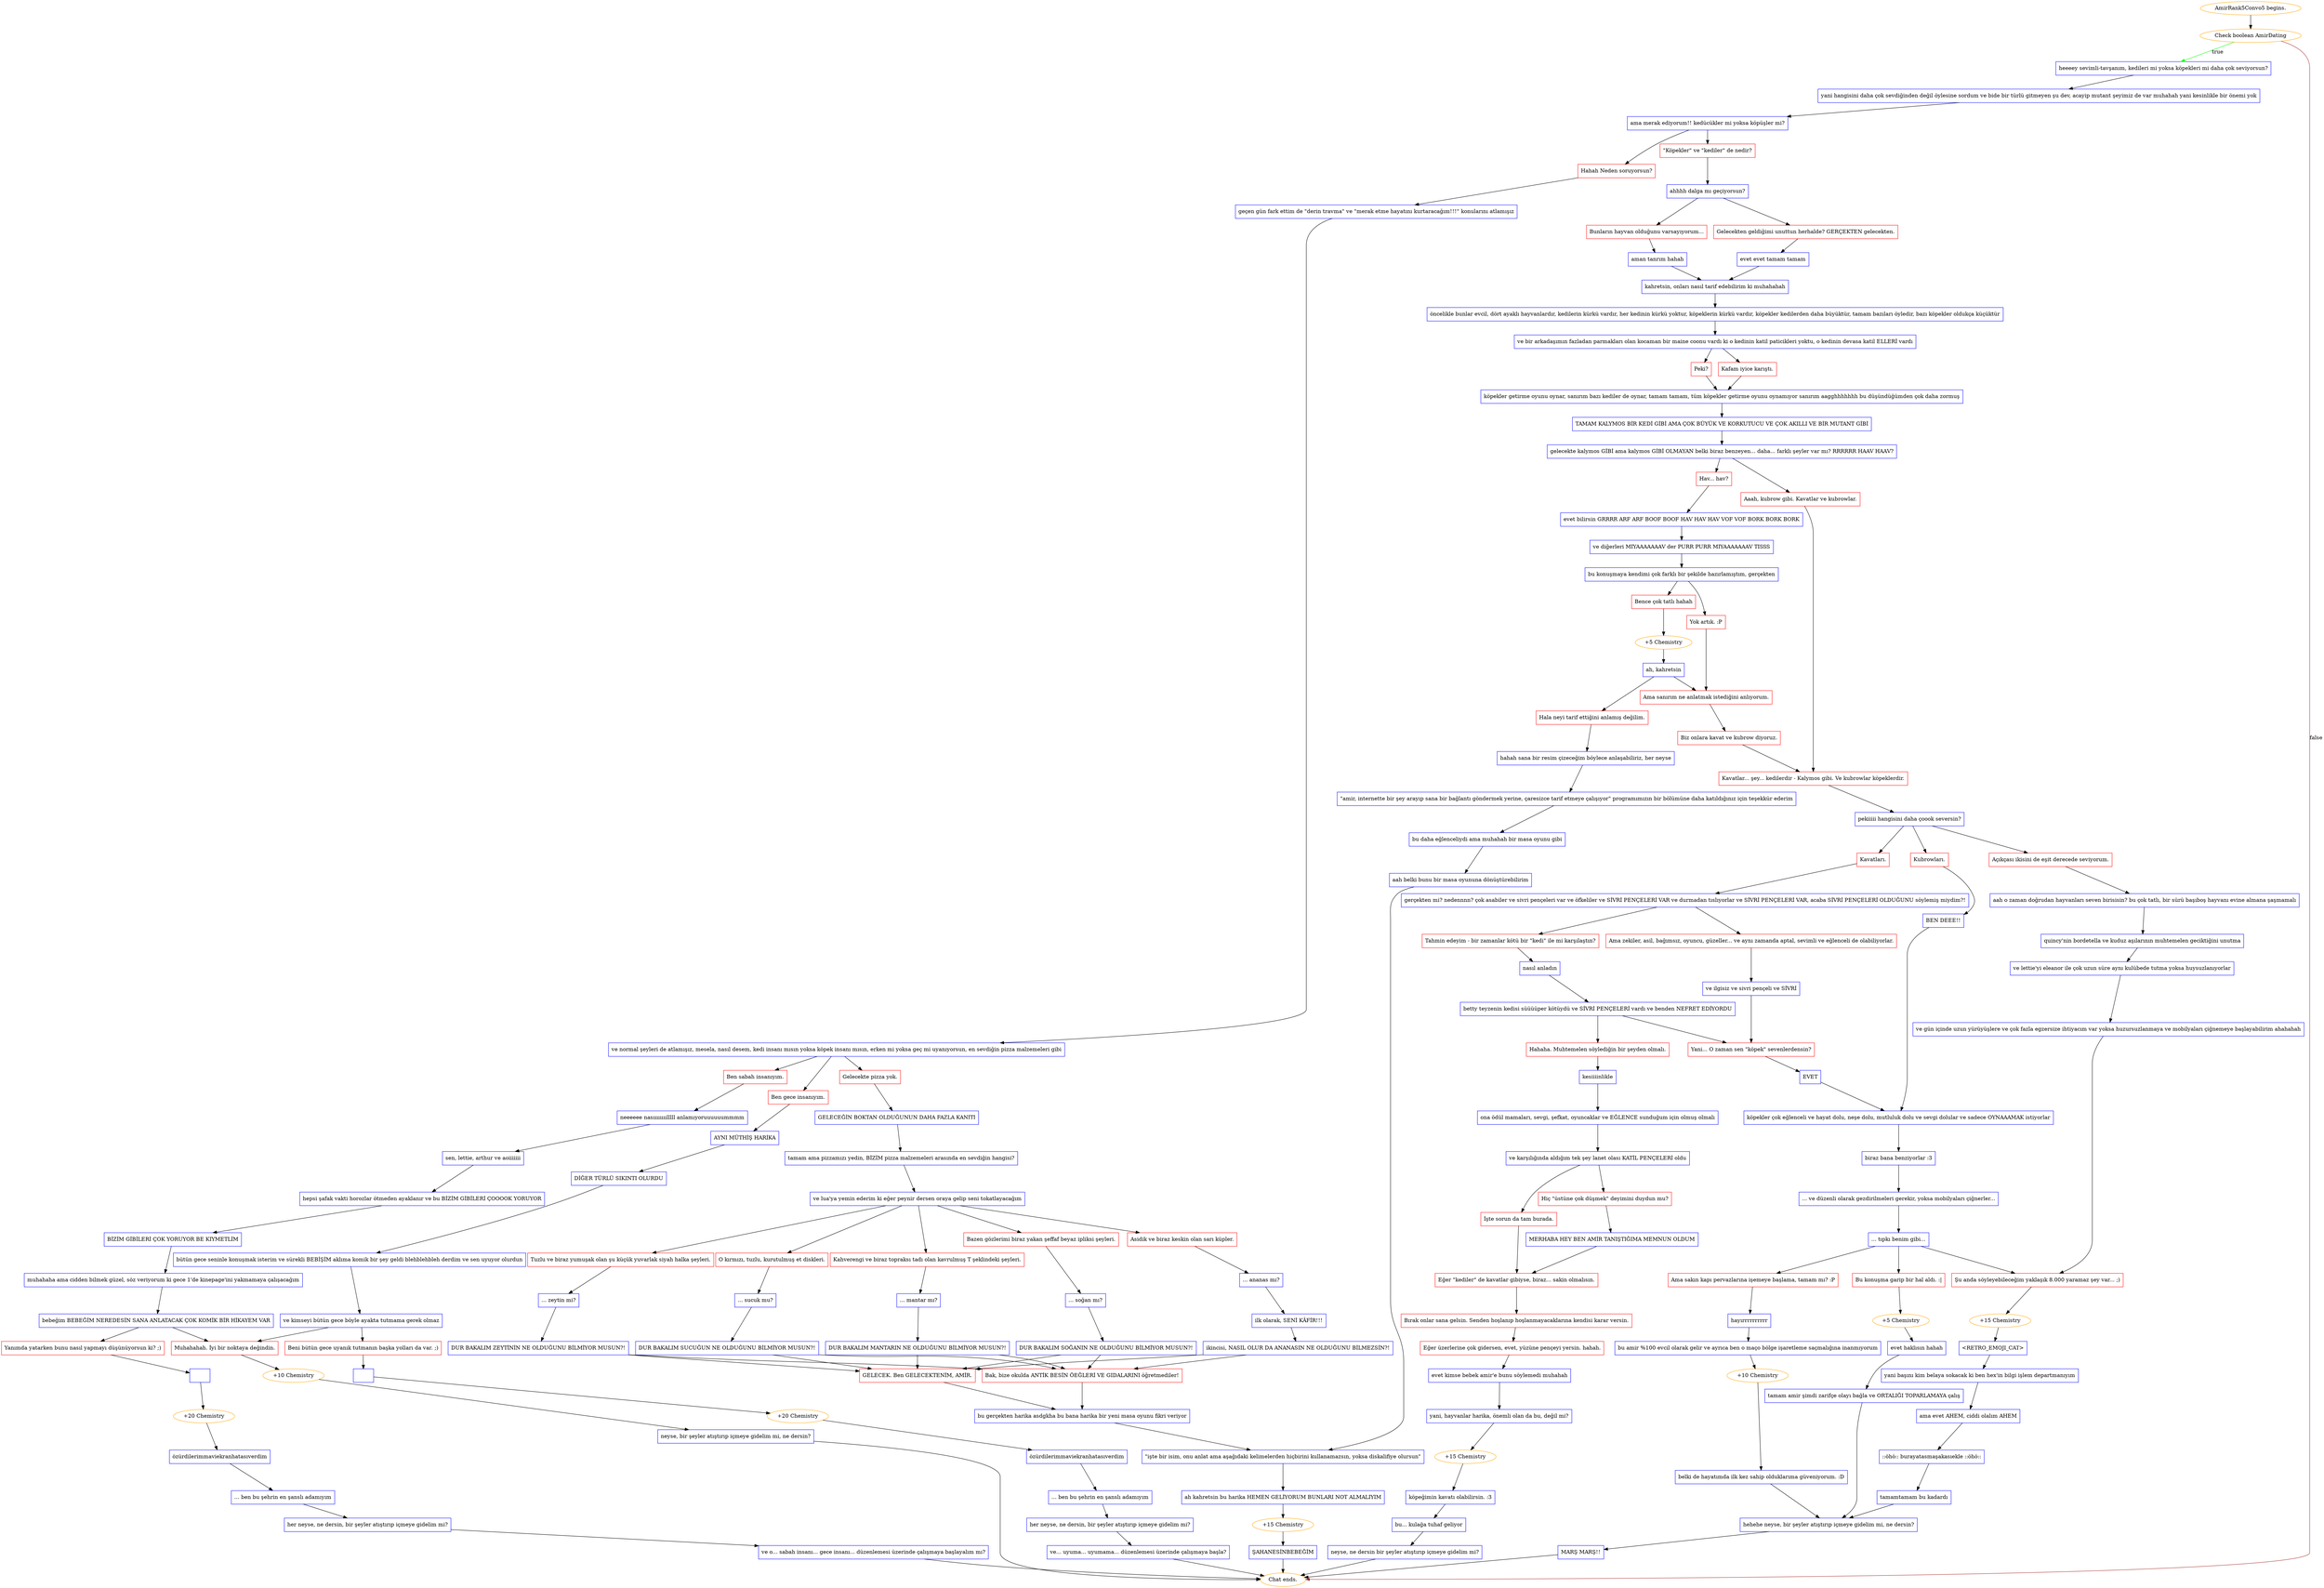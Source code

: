 digraph {
	"AmirRank5Convo5 begins." [color=orange];
		"AmirRank5Convo5 begins." -> j3879414663;
	j3879414663 [label="Check boolean AmirDating",color=orange];
		j3879414663 -> j3517726103 [label=true,color=green];
		j3879414663 -> "Chat ends." [label=false,color=brown];
	j3517726103 [label="heeeey sevimli-tavşanım, kedileri mi yoksa köpekleri mi daha çok seviyorsun?",shape=box,color=blue];
		j3517726103 -> j3337368013;
	"Chat ends." [color=orange];
	j3337368013 [label="yani hangisini daha çok sevdiğinden değil öylesine sordum ve bide bir türlü gitmeyen şu dev, acayip mutant şeyimiz de var muhahah yani kesinlikle bir önemi yok",shape=box,color=blue];
		j3337368013 -> j1638329642;
	j1638329642 [label="ama merak ediyorum!! kedücükler mi yoksa köpüşler mi?",shape=box,color=blue];
		j1638329642 -> j1119784653;
		j1638329642 -> j2552543246;
	j1119784653 [label="\"Köpekler\" ve \"kediler\" de nedir?",shape=box,color=red];
		j1119784653 -> j2787705439;
	j2552543246 [label="Hahah Neden soruyorsun?",shape=box,color=red];
		j2552543246 -> j3913796014;
	j2787705439 [label="ahhhh dalga mı geçiyorsun?",shape=box,color=blue];
		j2787705439 -> j3153248171;
		j2787705439 -> j4225874671;
	j3913796014 [label="geçen gün fark ettim de \"derin travma\" ve \"merak etme hayatını kurtaracağım!!!\" konularını atlamışız",shape=box,color=blue];
		j3913796014 -> j99682936;
	j3153248171 [label="Gelecekten geldiğimi unuttun herhalde? GERÇEKTEN gelecekten.",shape=box,color=red];
		j3153248171 -> j849026109;
	j4225874671 [label="Bunların hayvan olduğunu varsayıyorum...",shape=box,color=red];
		j4225874671 -> j228092317;
	j99682936 [label="ve normal şeyleri de atlamışız, mesela, nasıl desem, kedi insanı mısın yoksa köpek insanı mısın, erken mi yoksa geç mi uyanıyorsun, en sevdiğin pizza malzemeleri gibi",shape=box,color=blue];
		j99682936 -> j4047299470;
		j99682936 -> j4094766888;
		j99682936 -> j2942268844;
	j849026109 [label="evet evet tamam tamam",shape=box,color=blue];
		j849026109 -> j1603043893;
	j228092317 [label="aman tanrım hahah",shape=box,color=blue];
		j228092317 -> j1603043893;
	j4047299470 [label="Ben sabah insanıyım.",shape=box,color=red];
		j4047299470 -> j774583935;
	j4094766888 [label="Ben gece insanıyım.",shape=box,color=red];
		j4094766888 -> j493520440;
	j2942268844 [label="Gelecekte pizza yok.",shape=box,color=red];
		j2942268844 -> j19479748;
	j1603043893 [label="kahretsin, onları nasıl tarif edebilirim ki muhahahah",shape=box,color=blue];
		j1603043893 -> j4077650027;
	j774583935 [label="neeeeee nasıııııııılllll anlamıyoruuuuuummmm",shape=box,color=blue];
		j774583935 -> j1555511901;
	j493520440 [label="AYNI MÜTHİŞ HARİKA",shape=box,color=blue];
		j493520440 -> j2356943055;
	j19479748 [label="GELECEĞİN BOKTAN OLDUĞUNUN DAHA FAZLA KANITI",shape=box,color=blue];
		j19479748 -> j3187023922;
	j4077650027 [label="öncelikle bunlar evcil, dört ayaklı hayvanlardır, kedilerin kürkü vardır, her kedinin kürkü yoktur, köpeklerin kürkü vardır, köpekler kedilerden daha büyüktür, tamam bazıları öyledir, bazı köpekler oldukça küçüktür",shape=box,color=blue];
		j4077650027 -> j3044377729;
	j1555511901 [label="sen, lettie, arthur ve aoiiiiiii",shape=box,color=blue];
		j1555511901 -> j4243264782;
	j2356943055 [label="DİĞER TÜRLÜ SIKINTI OLURDU",shape=box,color=blue];
		j2356943055 -> j3491245223;
	j3187023922 [label="tamam ama pizzamızı yedin, BİZİM pizza malzemeleri arasında en sevdiğin hangisi?",shape=box,color=blue];
		j3187023922 -> j417153126;
	j3044377729 [label="ve bir arkadaşımın fazladan parmakları olan kocaman bir maine coonu vardı ki o kedinin katil paticikleri yoktu, o kedinin devasa katil ELLERİ vardı",shape=box,color=blue];
		j3044377729 -> j1208065575;
		j3044377729 -> j4201628781;
	j4243264782 [label="hepsi şafak vakti horozlar ötmeden ayaklanır ve bu BİZİM GİBİLERİ ÇOOOOK YORUYOR",shape=box,color=blue];
		j4243264782 -> j1071726478;
	j3491245223 [label="bütün gece seninle konuşmak isterim ve sürekli BEBİŞİM aklıma komik bir şey geldi blehblehbleh derdim ve sen uyuyor olurdun",shape=box,color=blue];
		j3491245223 -> j3951217997;
	j417153126 [label="ve lua'ya yemin ederim ki eğer peynir dersen oraya gelip seni tokatlayacağım",shape=box,color=blue];
		j417153126 -> j2504551515;
		j417153126 -> j415904190;
		j417153126 -> j3003457009;
		j417153126 -> j3590559719;
		j417153126 -> j3244445385;
	j1208065575 [label="Kafam iyice karıştı.",shape=box,color=red];
		j1208065575 -> j4198472589;
	j4201628781 [label="Peki?",shape=box,color=red];
		j4201628781 -> j4198472589;
	j1071726478 [label="BİZİM GİBİLERİ ÇOK YORUYOR BE KIYMETLİM",shape=box,color=blue];
		j1071726478 -> j2374221540;
	j3951217997 [label="ve kimseyi bütün gece böyle ayakta tutmama gerek olmaz",shape=box,color=blue];
		j3951217997 -> j2397141231;
		j3951217997 -> j596537074;
	j2504551515 [label="O kırmızı, tuzlu, kurutulmuş et diskleri.",shape=box,color=red];
		j2504551515 -> j1272039555;
	j415904190 [label="Tuzlu ve biraz yumuşak olan şu küçük yuvarlak siyah halka şeyleri.",shape=box,color=red];
		j415904190 -> j792960118;
	j3003457009 [label="Kahverengi ve biraz topraksı tadı olan kavrulmuş T şeklindeki şeyleri.",shape=box,color=red];
		j3003457009 -> j1506439400;
	j3590559719 [label="Bazen gözlerimi biraz yakan şeffaf beyaz ipliksi şeyleri.",shape=box,color=red];
		j3590559719 -> j3158689345;
	j3244445385 [label="Asidik ve biraz keskin olan sarı küpler.",shape=box,color=red];
		j3244445385 -> j2975253061;
	j4198472589 [label="köpekler getirme oyunu oynar, sanırım bazı kediler de oynar, tamam tamam, tüm köpekler getirme oyunu oynamıyor sanırım aagghhhhhhh bu düşündüğümden çok daha zormuş",shape=box,color=blue];
		j4198472589 -> j406972513;
	j2374221540 [label="muhahaha ama cidden bilmek güzel, söz veriyorum ki gece 1'de kinepage'ini yakmamaya çalışacağım",shape=box,color=blue];
		j2374221540 -> j4054677386;
	j2397141231 [label="Beni bütün gece uyanık tutmanın başka yolları da var. ;)",shape=box,color=red];
		j2397141231 -> j2944434776;
	j596537074 [label="Muhahahah. İyi bir noktaya değindin.",shape=box,color=red];
		j596537074 -> j2720653501;
	j1272039555 [label="... sucuk mu?",shape=box,color=blue];
		j1272039555 -> j2059063614;
	j792960118 [label="... zeytin mi?",shape=box,color=blue];
		j792960118 -> j1728716142;
	j1506439400 [label="... mantar mı?",shape=box,color=blue];
		j1506439400 -> j394737165;
	j3158689345 [label="... soğan mı?",shape=box,color=blue];
		j3158689345 -> j2826034693;
	j2975253061 [label="... ananas mı?",shape=box,color=blue];
		j2975253061 -> j173346395;
	j406972513 [label="TAMAM KALYMOS BİR KEDİ GİBİ AMA ÇOK BÜYÜK VE KORKUTUCU VE ÇOK AKILLI VE BİR MUTANT GİBİ",shape=box,color=blue];
		j406972513 -> j761228909;
	j4054677386 [label="bebeğim BEBEĞİM NEREDESİN SANA ANLATACAK ÇOK KOMİK BİR HİKAYEM VAR",shape=box,color=blue];
		j4054677386 -> j3223836656;
		j4054677386 -> j596537074;
	j2944434776 [label="  ",shape=box,color=blue];
		j2944434776 -> j2897317202;
	j2720653501 [label="+10 Chemistry",color=orange];
		j2720653501 -> j3985959942;
	j2059063614 [label="DUR BAKALIM SUCUĞUN NE OLDUĞUNU BİLMİYOR MUSUN?!",shape=box,color=blue];
		j2059063614 -> j3522152491;
		j2059063614 -> j3115955086;
	j1728716142 [label="DUR BAKALIM ZEYTİNİN NE OLDUĞUNU BİLMİYOR MUSUN?!",shape=box,color=blue];
		j1728716142 -> j3522152491;
		j1728716142 -> j3115955086;
	j394737165 [label="DUR BAKALIM MANTARIN NE OLDUĞUNU BİLMİYOR MUSUN?!",shape=box,color=blue];
		j394737165 -> j3522152491;
		j394737165 -> j3115955086;
	j2826034693 [label="DUR BAKALIM SOĞANIN NE OLDUĞUNU BİLMİYOR MUSUN?!",shape=box,color=blue];
		j2826034693 -> j3522152491;
		j2826034693 -> j3115955086;
	j173346395 [label="ilk olarak, SENİ KÂFİR!!!",shape=box,color=blue];
		j173346395 -> j3103995104;
	j761228909 [label="gelecekte kalymos GİBİ ama kalymos GİBİ OLMAYAN belki biraz benzeyen... daha... farklı şeyler var mı? RRRRRR HAAV HAAV?",shape=box,color=blue];
		j761228909 -> j354973126;
		j761228909 -> j3956418303;
	j3223836656 [label="Yanımda yatarken bunu nasıl yapmayı düşünüyorsun ki? ;)",shape=box,color=red];
		j3223836656 -> j3878961543;
	j2897317202 [label="+20 Chemistry",color=orange];
		j2897317202 -> j4180799677;
	j3985959942 [label="neyse, bir şeyler atıştırıp içmeye gidelim mi, ne dersin?",shape=box,color=blue];
		j3985959942 -> "Chat ends.";
	j3522152491 [label="GELECEK. Ben GELECEKTENİM, AMİR.",shape=box,color=red];
		j3522152491 -> j2713510022;
	j3115955086 [label="Bak, bize okulda ANTİK BESİN ÖEĞLERİ VE GIDALARINI öğretmediler!",shape=box,color=red];
		j3115955086 -> j2713510022;
	j3103995104 [label="ikincisi, NASIL OLUR DA ANANASIN NE OLDUĞUNU BİLMEZSİN?!",shape=box,color=blue];
		j3103995104 -> j3522152491;
		j3103995104 -> j3115955086;
	j354973126 [label="Aaah, kubrow gibi. Kavatlar ve kubrowlar.",shape=box,color=red];
		j354973126 -> j841543382;
	j3956418303 [label="Hav... hav?",shape=box,color=red];
		j3956418303 -> j1122948369;
	j3878961543 [label="  ",shape=box,color=blue];
		j3878961543 -> j1546909975;
	j4180799677 [label="özürdilerimmaviekranhatasıverdim",shape=box,color=blue];
		j4180799677 -> j1492422776;
	j2713510022 [label="bu gerçekten harika asdgkha bu bana harika bir yeni masa oyunu fikri veriyor",shape=box,color=blue];
		j2713510022 -> j1334222258;
	j841543382 [label="Kavatlar... şey... kedilerdir - Kalymos gibi. Ve kubrowlar köpeklerdir.",shape=box,color=red];
		j841543382 -> j1624989913;
	j1122948369 [label="evet bilirsin GRRRR ARF ARF BOOF BOOF HAV HAV HAV VOF VOF BORK BORK BORK",shape=box,color=blue];
		j1122948369 -> j2751210229;
	j1546909975 [label="+20 Chemistry",color=orange];
		j1546909975 -> j1587912444;
	j1492422776 [label="... ben bu şehrin en şanslı adamıyım",shape=box,color=blue];
		j1492422776 -> j1222452634;
	j1334222258 [label="\"işte bir isim, onu anlat ama aşağıdaki kelimelerden hiçbirini kullanamazsın, yoksa diskalifiye olursun\"",shape=box,color=blue];
		j1334222258 -> j1404062322;
	j1624989913 [label="pekiiiii hangisini daha çoook seversin?",shape=box,color=blue];
		j1624989913 -> j385629978;
		j1624989913 -> j1454287087;
		j1624989913 -> j3117325876;
	j2751210229 [label="ve diğerleri MIYAAAAAAAV der PURR PURR MIYAAAAAAAV TISSS",shape=box,color=blue];
		j2751210229 -> j136027284;
	j1587912444 [label="özürdilerimmaviekranhatasıverdim",shape=box,color=blue];
		j1587912444 -> j1438772043;
	j1222452634 [label="her neyse, ne dersin, bir şeyler atıştırıp içmeye gidelim mi?",shape=box,color=blue];
		j1222452634 -> j3784001870;
	j1404062322 [label="ah kahretsin bu harika HEMEN GELİYORUM BUNLARI NOT ALMALIYIM",shape=box,color=blue];
		j1404062322 -> j129872340;
	j385629978 [label="Kavatları.",shape=box,color=red];
		j385629978 -> j236307390;
	j1454287087 [label="Kubrowları.",shape=box,color=red];
		j1454287087 -> j3907496452;
	j3117325876 [label="Açıkçası ikisini de eşit derecede seviyorum.",shape=box,color=red];
		j3117325876 -> j2423024533;
	j136027284 [label="bu konuşmaya kendimi çok farklı bir şekilde hazırlamıştım, gerçekten",shape=box,color=blue];
		j136027284 -> j1629892582;
		j136027284 -> j1405853007;
	j1438772043 [label="... ben bu şehrin en şanslı adamıyım",shape=box,color=blue];
		j1438772043 -> j557446909;
	j3784001870 [label="ve... uyuma... uyumama... düzenlemesi üzerinde çalışmaya başla?",shape=box,color=blue];
		j3784001870 -> "Chat ends.";
	j129872340 [label="+15 Chemistry",color=orange];
		j129872340 -> j46234096;
	j236307390 [label="gerçekten mi? nedennnn? çok asabiler ve sivri pençeleri var ve öfkeliler ve SİVRİ PENÇELERİ VAR ve durmadan tıslıyorlar ve SİVRİ PENÇELERİ VAR, acaba SİVRİ PENÇELERİ OLDUĞUNU söylemiş miydim?!",shape=box,color=blue];
		j236307390 -> j1337117987;
		j236307390 -> j494986574;
	j3907496452 [label="BEN DEEE!!",shape=box,color=blue];
		j3907496452 -> j612417051;
	j2423024533 [label="aah o zaman doğrudan hayvanları seven birisisin? bu çok tatlı, bir sürü başıboş hayvanı evine almana şaşmamalı",shape=box,color=blue];
		j2423024533 -> j3414122081;
	j1629892582 [label="Yok artık. :P",shape=box,color=red];
		j1629892582 -> j126906764;
	j1405853007 [label="Bence çok tatlı hahah",shape=box,color=red];
		j1405853007 -> j1585553272;
	j557446909 [label="her neyse, ne dersin, bir şeyler atıştırıp içmeye gidelim mi?",shape=box,color=blue];
		j557446909 -> j2389369247;
	j46234096 [label="ŞAHANESİNBEBEĞİM",shape=box,color=blue];
		j46234096 -> "Chat ends.";
	j1337117987 [label="Tahmin edeyim - bir zamanlar kötü bir \"kedi\" ile mi karşılaştın?",shape=box,color=red];
		j1337117987 -> j3270550839;
	j494986574 [label="Ama zekiler, asil, bağımsız, oyuncu, güzeller... ve aynı zamanda aptal, sevimli ve eğlenceli de olabiliyorlar.",shape=box,color=red];
		j494986574 -> j2317651638;
	j612417051 [label="köpekler çok eğlenceli ve hayat dolu, neşe dolu, mutluluk dolu ve sevgi dolular ve sadece OYNAAAMAK istiyorlar",shape=box,color=blue];
		j612417051 -> j3453886373;
	j3414122081 [label="quincy'nin bordetella ve kuduz aşılarının muhtemelen geciktiğini unutma",shape=box,color=blue];
		j3414122081 -> j292281574;
	j126906764 [label="Ama sanırım ne anlatmak istediğini anlıyorum.",shape=box,color=red];
		j126906764 -> j40208050;
	j1585553272 [label="+5 Chemistry",color=orange];
		j1585553272 -> j1537349857;
	j2389369247 [label="ve o... sabah insanı... gece insanı... düzenlemesi üzerinde çalışmaya başlayalım mı?",shape=box,color=blue];
		j2389369247 -> "Chat ends.";
	j3270550839 [label="nasıl anladın",shape=box,color=blue];
		j3270550839 -> j2507619380;
	j2317651638 [label="ve ilgisiz ve sivri pençeli ve SİVRİ",shape=box,color=blue];
		j2317651638 -> j890998420;
	j3453886373 [label="biraz bana benziyorlar :3",shape=box,color=blue];
		j3453886373 -> j2817384071;
	j292281574 [label="ve lettie'yi eleanor ile çok uzun süre aynı kulübede tutma yoksa huysuzlanıyorlar",shape=box,color=blue];
		j292281574 -> j2705273839;
	j40208050 [label="Biz onlara kavat ve kubrow diyoruz.",shape=box,color=red];
		j40208050 -> j841543382;
	j1537349857 [label="ah, kahretsin",shape=box,color=blue];
		j1537349857 -> j126906764;
		j1537349857 -> j2409210438;
	j2507619380 [label="betty teyzenin kedisi süüüüper kötüydü ve SİVRİ PENÇELERİ vardı ve benden NEFRET EDİYORDU",shape=box,color=blue];
		j2507619380 -> j1327745757;
		j2507619380 -> j890998420;
	j890998420 [label="Yani... O zaman sen \"köpek\" sevenlerdensin?",shape=box,color=red];
		j890998420 -> j707047335;
	j2817384071 [label="... ve düzenli olarak gezdirilmeleri gerekir, yoksa mobilyaları çiğnerler...",shape=box,color=blue];
		j2817384071 -> j708617468;
	j2705273839 [label="ve gün içinde uzun yürüyüşlere ve çok fazla egzersize ihtiyacım var yoksa huzursuzlanmaya ve mobilyaları çiğnemeye başlayabilirim ahahahah",shape=box,color=blue];
		j2705273839 -> j1324242476;
	j2409210438 [label="Hala neyi tarif ettiğini anlamış değilim.",shape=box,color=red];
		j2409210438 -> j1518144435;
	j1327745757 [label="Hahaha. Muhtemelen söylediğin bir şeyden olmalı.",shape=box,color=red];
		j1327745757 -> j358262618;
	j707047335 [label="EVET",shape=box,color=blue];
		j707047335 -> j612417051;
	j708617468 [label="... tıpkı benim gibi...",shape=box,color=blue];
		j708617468 -> j2151821270;
		j708617468 -> j2108794609;
		j708617468 -> j1324242476;
	j1324242476 [label="Şu anda söyleyebileceğim yaklaşık 8.000 yaramaz şey var... ;)",shape=box,color=red];
		j1324242476 -> j2546020505;
	j1518144435 [label="hahah sana bir resim çizeceğim böylece anlaşabiliriz, her neyse",shape=box,color=blue];
		j1518144435 -> j3802764444;
	j358262618 [label="kesiiiinlikle",shape=box,color=blue];
		j358262618 -> j1337235574;
	j2151821270 [label="Bu konuşma garip bir hal aldı. :|",shape=box,color=red];
		j2151821270 -> j2771357526;
	j2108794609 [label="Ama sakın kapı pervazlarına işemeye başlama, tamam mı? :P",shape=box,color=red];
		j2108794609 -> j3203649859;
	j2546020505 [label="+15 Chemistry",color=orange];
		j2546020505 -> j67805310;
	j3802764444 [label="\"amir, internette bir şey arayıp sana bir bağlantı göndermek yerine, çaresizce tarif etmeye çalışıyor\" programımızın bir bölümüne daha katıldığınız için teşekkür ederim",shape=box,color=blue];
		j3802764444 -> j3736402607;
	j1337235574 [label="ona ödül mamaları, sevgi, şefkat, oyuncaklar ve EĞLENCE sunduğum için olmuş olmalı",shape=box,color=blue];
		j1337235574 -> j3561971684;
	j2771357526 [label="+5 Chemistry",color=orange];
		j2771357526 -> j1128215431;
	j3203649859 [label="hayırrrrrrrrrr",shape=box,color=blue];
		j3203649859 -> j1277254242;
	j67805310 [label="<RETRO_EMOJI_CAT>",shape=box,color=blue];
		j67805310 -> j3792893685;
	j3736402607 [label="bu daha eğlenceliydi ama muhahah bir masa oyunu gibi",shape=box,color=blue];
		j3736402607 -> j2396609883;
	j3561971684 [label="ve karşılığında aldığım tek şey lanet olası KATİL PENÇELERİ oldu",shape=box,color=blue];
		j3561971684 -> j166117130;
		j3561971684 -> j2753988197;
	j1128215431 [label="evet haklısın hahah",shape=box,color=blue];
		j1128215431 -> j1955968173;
	j1277254242 [label="bu amir %100 evcil olarak gelir ve ayrıca ben o maço bölge işaretleme saçmalığına inanmıyorum",shape=box,color=blue];
		j1277254242 -> j2386056920;
	j3792893685 [label="yani başını kim belaya sokacak ki ben hex'in bilgi işlem departmanıyım",shape=box,color=blue];
		j3792893685 -> j304845295;
	j2396609883 [label="aah belki bunu bir masa oyununa dönüştürebilirim",shape=box,color=blue];
		j2396609883 -> j1334222258;
	j166117130 [label="Hiç \"üstüne çok düşmek\" deyimini duydun mu?",shape=box,color=red];
		j166117130 -> j440792775;
	j2753988197 [label="İşte sorun da tam burada.",shape=box,color=red];
		j2753988197 -> j2171178576;
	j1955968173 [label="tamam amir şimdi zarifçe olayı bağla ve ORTALIĞI TOPARLAMAYA çalış",shape=box,color=blue];
		j1955968173 -> j4225945061;
	j2386056920 [label="+10 Chemistry",color=orange];
		j2386056920 -> j905020373;
	j304845295 [label="ama evet AHEM, ciddi olalım AHEM",shape=box,color=blue];
		j304845295 -> j2663561627;
	j440792775 [label="MERHABA HEY BEN AMİR TANIŞTIĞIMA MEMNUN OLDUM",shape=box,color=blue];
		j440792775 -> j2171178576;
	j2171178576 [label="Eğer \"kediler\" de kavatlar gibiyse, biraz... sakin olmalısın.",shape=box,color=red];
		j2171178576 -> j4122041218;
	j4225945061 [label="hehehe neyse, bir şeyler atıştırıp içmeye gidelim mi, ne dersin?",shape=box,color=blue];
		j4225945061 -> j1690987296;
	j905020373 [label="belki de hayatımda ilk kez sahip olduklarıma güveniyorum. :D",shape=box,color=blue];
		j905020373 -> j4225945061;
	j2663561627 [label="::öhö:: burayatasmaşakasıekle ::öhö::",shape=box,color=blue];
		j2663561627 -> j849252728;
	j4122041218 [label="Bırak onlar sana gelsin. Senden hoşlanıp hoşlanmayacaklarına kendisi karar versin.",shape=box,color=red];
		j4122041218 -> j3663991733;
	j1690987296 [label="MARŞ MARŞ!!",shape=box,color=blue];
		j1690987296 -> "Chat ends.";
	j849252728 [label="tamamtamam bu kadardı",shape=box,color=blue];
		j849252728 -> j4225945061;
	j3663991733 [label="Eğer üzerlerine çok gidersen, evet, yüzüne pençeyi yersin. hahah.",shape=box,color=red];
		j3663991733 -> j2371578391;
	j2371578391 [label="evet kimse bebek amir'e bunu söylemedi muhahah",shape=box,color=blue];
		j2371578391 -> j2389070449;
	j2389070449 [label="yani, hayvanlar harika, önemli olan da bu, değil mi?",shape=box,color=blue];
		j2389070449 -> j1356895002;
	j1356895002 [label="+15 Chemistry",color=orange];
		j1356895002 -> j336711036;
	j336711036 [label="köpeğimin kavatı olabilirsin. :3",shape=box,color=blue];
		j336711036 -> j1721425613;
	j1721425613 [label="bu... kulağa tuhaf geliyor",shape=box,color=blue];
		j1721425613 -> j1031695797;
	j1031695797 [label="neyse, ne dersin bir şeyler atıştırıp içmeye gidelim mi?",shape=box,color=blue];
		j1031695797 -> "Chat ends.";
}